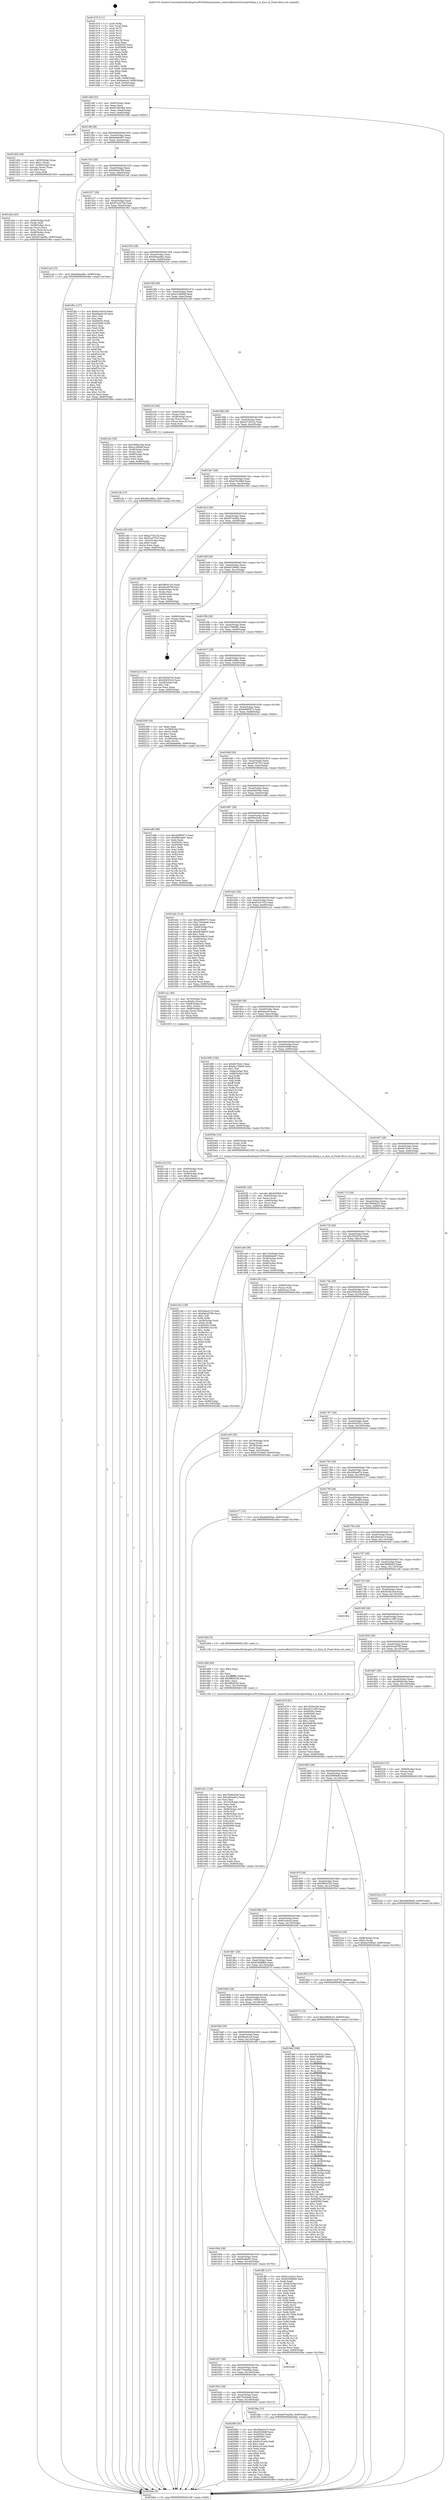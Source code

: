 digraph "0x401470" {
  label = "0x401470 (/mnt/c/Users/mathe/Desktop/tcc/POCII/binaries/extr_reactosdllwin32vbscriptvbdisp.c_is_func_id_Final-ollvm.out::main(0))"
  labelloc = "t"
  node[shape=record]

  Entry [label="",width=0.3,height=0.3,shape=circle,fillcolor=black,style=filled]
  "0x4014df" [label="{
     0x4014df [32]\l
     | [instrs]\l
     &nbsp;&nbsp;0x4014df \<+6\>: mov -0x90(%rbp),%eax\l
     &nbsp;&nbsp;0x4014e5 \<+2\>: mov %eax,%ecx\l
     &nbsp;&nbsp;0x4014e7 \<+6\>: sub $0x815d03b0,%ecx\l
     &nbsp;&nbsp;0x4014ed \<+6\>: mov %eax,-0xa4(%rbp)\l
     &nbsp;&nbsp;0x4014f3 \<+6\>: mov %ecx,-0xa8(%rbp)\l
     &nbsp;&nbsp;0x4014f9 \<+6\>: je 0000000000402396 \<main+0xf26\>\l
  }"]
  "0x402396" [label="{
     0x402396\l
  }", style=dashed]
  "0x4014ff" [label="{
     0x4014ff [28]\l
     | [instrs]\l
     &nbsp;&nbsp;0x4014ff \<+5\>: jmp 0000000000401504 \<main+0x94\>\l
     &nbsp;&nbsp;0x401504 \<+6\>: mov -0xa4(%rbp),%eax\l
     &nbsp;&nbsp;0x40150a \<+5\>: sub $0x8a0ebd67,%eax\l
     &nbsp;&nbsp;0x40150f \<+6\>: mov %eax,-0xac(%rbp)\l
     &nbsp;&nbsp;0x401515 \<+6\>: je 0000000000401d0d \<main+0x89d\>\l
  }"]
  Exit [label="",width=0.3,height=0.3,shape=circle,fillcolor=black,style=filled,peripheries=2]
  "0x401d0d" [label="{
     0x401d0d [29]\l
     | [instrs]\l
     &nbsp;&nbsp;0x401d0d \<+4\>: mov -0x50(%rbp),%rax\l
     &nbsp;&nbsp;0x401d11 \<+6\>: movl $0x1,(%rax)\l
     &nbsp;&nbsp;0x401d17 \<+4\>: mov -0x50(%rbp),%rax\l
     &nbsp;&nbsp;0x401d1b \<+3\>: movslq (%rax),%rax\l
     &nbsp;&nbsp;0x401d1e \<+4\>: shl $0x3,%rax\l
     &nbsp;&nbsp;0x401d22 \<+3\>: mov %rax,%rdi\l
     &nbsp;&nbsp;0x401d25 \<+5\>: call 0000000000401050 \<malloc@plt\>\l
     | [calls]\l
     &nbsp;&nbsp;0x401050 \{1\} (unknown)\l
  }"]
  "0x40151b" [label="{
     0x40151b [28]\l
     | [instrs]\l
     &nbsp;&nbsp;0x40151b \<+5\>: jmp 0000000000401520 \<main+0xb0\>\l
     &nbsp;&nbsp;0x401520 \<+6\>: mov -0xa4(%rbp),%eax\l
     &nbsp;&nbsp;0x401526 \<+5\>: sub $0x940ed789,%eax\l
     &nbsp;&nbsp;0x40152b \<+6\>: mov %eax,-0xb0(%rbp)\l
     &nbsp;&nbsp;0x401531 \<+6\>: je 00000000004021ad \<main+0xd3d\>\l
  }"]
  "0x40223a" [label="{
     0x40223a [15]\l
     | [instrs]\l
     &nbsp;&nbsp;0x40223a \<+10\>: movl $0x5d959e93,-0x90(%rbp)\l
     &nbsp;&nbsp;0x402244 \<+5\>: jmp 00000000004024be \<main+0x104e\>\l
  }"]
  "0x4021ad" [label="{
     0x4021ad [15]\l
     | [instrs]\l
     &nbsp;&nbsp;0x4021ad \<+10\>: movl $0x9d4ae66c,-0x90(%rbp)\l
     &nbsp;&nbsp;0x4021b7 \<+5\>: jmp 00000000004024be \<main+0x104e\>\l
  }"]
  "0x401537" [label="{
     0x401537 [28]\l
     | [instrs]\l
     &nbsp;&nbsp;0x401537 \<+5\>: jmp 000000000040153c \<main+0xcc\>\l
     &nbsp;&nbsp;0x40153c \<+6\>: mov -0xa4(%rbp),%eax\l
     &nbsp;&nbsp;0x401542 \<+5\>: sub $0x97a2d75d,%eax\l
     &nbsp;&nbsp;0x401547 \<+6\>: mov %eax,-0xb4(%rbp)\l
     &nbsp;&nbsp;0x40154d \<+6\>: je 0000000000401f6c \<main+0xafc\>\l
  }"]
  "0x4021fa" [label="{
     0x4021fa [15]\l
     | [instrs]\l
     &nbsp;&nbsp;0x4021fa \<+10\>: movl $0xd8cc68dc,-0x90(%rbp)\l
     &nbsp;&nbsp;0x402204 \<+5\>: jmp 00000000004024be \<main+0x104e\>\l
  }"]
  "0x401f6c" [label="{
     0x401f6c [137]\l
     | [instrs]\l
     &nbsp;&nbsp;0x401f6c \<+5\>: mov $0x61ecfccd,%eax\l
     &nbsp;&nbsp;0x401f71 \<+5\>: mov $0x6faa5c18,%ecx\l
     &nbsp;&nbsp;0x401f76 \<+2\>: mov $0x1,%dl\l
     &nbsp;&nbsp;0x401f78 \<+2\>: xor %esi,%esi\l
     &nbsp;&nbsp;0x401f7a \<+7\>: mov 0x40505c,%edi\l
     &nbsp;&nbsp;0x401f81 \<+8\>: mov 0x405060,%r8d\l
     &nbsp;&nbsp;0x401f89 \<+3\>: sub $0x1,%esi\l
     &nbsp;&nbsp;0x401f8c \<+3\>: mov %edi,%r9d\l
     &nbsp;&nbsp;0x401f8f \<+3\>: add %esi,%r9d\l
     &nbsp;&nbsp;0x401f92 \<+4\>: imul %r9d,%edi\l
     &nbsp;&nbsp;0x401f96 \<+3\>: and $0x1,%edi\l
     &nbsp;&nbsp;0x401f99 \<+3\>: cmp $0x0,%edi\l
     &nbsp;&nbsp;0x401f9c \<+4\>: sete %r10b\l
     &nbsp;&nbsp;0x401fa0 \<+4\>: cmp $0xa,%r8d\l
     &nbsp;&nbsp;0x401fa4 \<+4\>: setl %r11b\l
     &nbsp;&nbsp;0x401fa8 \<+3\>: mov %r10b,%bl\l
     &nbsp;&nbsp;0x401fab \<+3\>: xor $0xff,%bl\l
     &nbsp;&nbsp;0x401fae \<+3\>: mov %r11b,%r14b\l
     &nbsp;&nbsp;0x401fb1 \<+4\>: xor $0xff,%r14b\l
     &nbsp;&nbsp;0x401fb5 \<+3\>: xor $0x1,%dl\l
     &nbsp;&nbsp;0x401fb8 \<+3\>: mov %bl,%r15b\l
     &nbsp;&nbsp;0x401fbb \<+4\>: and $0xff,%r15b\l
     &nbsp;&nbsp;0x401fbf \<+3\>: and %dl,%r10b\l
     &nbsp;&nbsp;0x401fc2 \<+3\>: mov %r14b,%r12b\l
     &nbsp;&nbsp;0x401fc5 \<+4\>: and $0xff,%r12b\l
     &nbsp;&nbsp;0x401fc9 \<+3\>: and %dl,%r11b\l
     &nbsp;&nbsp;0x401fcc \<+3\>: or %r10b,%r15b\l
     &nbsp;&nbsp;0x401fcf \<+3\>: or %r11b,%r12b\l
     &nbsp;&nbsp;0x401fd2 \<+3\>: xor %r12b,%r15b\l
     &nbsp;&nbsp;0x401fd5 \<+3\>: or %r14b,%bl\l
     &nbsp;&nbsp;0x401fd8 \<+3\>: xor $0xff,%bl\l
     &nbsp;&nbsp;0x401fdb \<+3\>: or $0x1,%dl\l
     &nbsp;&nbsp;0x401fde \<+2\>: and %dl,%bl\l
     &nbsp;&nbsp;0x401fe0 \<+3\>: or %bl,%r15b\l
     &nbsp;&nbsp;0x401fe3 \<+4\>: test $0x1,%r15b\l
     &nbsp;&nbsp;0x401fe7 \<+3\>: cmovne %ecx,%eax\l
     &nbsp;&nbsp;0x401fea \<+6\>: mov %eax,-0x90(%rbp)\l
     &nbsp;&nbsp;0x401ff0 \<+5\>: jmp 00000000004024be \<main+0x104e\>\l
  }"]
  "0x401553" [label="{
     0x401553 [28]\l
     | [instrs]\l
     &nbsp;&nbsp;0x401553 \<+5\>: jmp 0000000000401558 \<main+0xe8\>\l
     &nbsp;&nbsp;0x401558 \<+6\>: mov -0xa4(%rbp),%eax\l
     &nbsp;&nbsp;0x40155e \<+5\>: sub $0x9d4ae66c,%eax\l
     &nbsp;&nbsp;0x401563 \<+6\>: mov %eax,-0xb8(%rbp)\l
     &nbsp;&nbsp;0x401569 \<+6\>: je 00000000004021bc \<main+0xd4c\>\l
  }"]
  "0x40210e" [label="{
     0x40210e [159]\l
     | [instrs]\l
     &nbsp;&nbsp;0x40210e \<+5\>: mov $0x36ee2a70,%esi\l
     &nbsp;&nbsp;0x402113 \<+5\>: mov $0x940ed789,%ecx\l
     &nbsp;&nbsp;0x402118 \<+2\>: mov $0x1,%dl\l
     &nbsp;&nbsp;0x40211a \<+3\>: xor %r8d,%r8d\l
     &nbsp;&nbsp;0x40211d \<+4\>: mov -0x38(%rbp),%rdi\l
     &nbsp;&nbsp;0x402121 \<+6\>: movl $0x0,(%rdi)\l
     &nbsp;&nbsp;0x402127 \<+8\>: mov 0x40505c,%r9d\l
     &nbsp;&nbsp;0x40212f \<+8\>: mov 0x405060,%r10d\l
     &nbsp;&nbsp;0x402137 \<+4\>: sub $0x1,%r8d\l
     &nbsp;&nbsp;0x40213b \<+3\>: mov %r9d,%r11d\l
     &nbsp;&nbsp;0x40213e \<+3\>: add %r8d,%r11d\l
     &nbsp;&nbsp;0x402141 \<+4\>: imul %r11d,%r9d\l
     &nbsp;&nbsp;0x402145 \<+4\>: and $0x1,%r9d\l
     &nbsp;&nbsp;0x402149 \<+4\>: cmp $0x0,%r9d\l
     &nbsp;&nbsp;0x40214d \<+3\>: sete %bl\l
     &nbsp;&nbsp;0x402150 \<+4\>: cmp $0xa,%r10d\l
     &nbsp;&nbsp;0x402154 \<+4\>: setl %r14b\l
     &nbsp;&nbsp;0x402158 \<+3\>: mov %bl,%r15b\l
     &nbsp;&nbsp;0x40215b \<+4\>: xor $0xff,%r15b\l
     &nbsp;&nbsp;0x40215f \<+3\>: mov %r14b,%r12b\l
     &nbsp;&nbsp;0x402162 \<+4\>: xor $0xff,%r12b\l
     &nbsp;&nbsp;0x402166 \<+3\>: xor $0x1,%dl\l
     &nbsp;&nbsp;0x402169 \<+3\>: mov %r15b,%r13b\l
     &nbsp;&nbsp;0x40216c \<+4\>: and $0xff,%r13b\l
     &nbsp;&nbsp;0x402170 \<+2\>: and %dl,%bl\l
     &nbsp;&nbsp;0x402172 \<+3\>: mov %r12b,%dil\l
     &nbsp;&nbsp;0x402175 \<+4\>: and $0xff,%dil\l
     &nbsp;&nbsp;0x402179 \<+3\>: and %dl,%r14b\l
     &nbsp;&nbsp;0x40217c \<+3\>: or %bl,%r13b\l
     &nbsp;&nbsp;0x40217f \<+3\>: or %r14b,%dil\l
     &nbsp;&nbsp;0x402182 \<+3\>: xor %dil,%r13b\l
     &nbsp;&nbsp;0x402185 \<+3\>: or %r12b,%r15b\l
     &nbsp;&nbsp;0x402188 \<+4\>: xor $0xff,%r15b\l
     &nbsp;&nbsp;0x40218c \<+3\>: or $0x1,%dl\l
     &nbsp;&nbsp;0x40218f \<+3\>: and %dl,%r15b\l
     &nbsp;&nbsp;0x402192 \<+3\>: or %r15b,%r13b\l
     &nbsp;&nbsp;0x402195 \<+4\>: test $0x1,%r13b\l
     &nbsp;&nbsp;0x402199 \<+3\>: cmovne %ecx,%esi\l
     &nbsp;&nbsp;0x40219c \<+6\>: mov %esi,-0x90(%rbp)\l
     &nbsp;&nbsp;0x4021a2 \<+6\>: mov %eax,-0x154(%rbp)\l
     &nbsp;&nbsp;0x4021a8 \<+5\>: jmp 00000000004024be \<main+0x104e\>\l
  }"]
  "0x4021bc" [label="{
     0x4021bc [36]\l
     | [instrs]\l
     &nbsp;&nbsp;0x4021bc \<+5\>: mov $0x560b018a,%eax\l
     &nbsp;&nbsp;0x4021c1 \<+5\>: mov $0xa1c660df,%ecx\l
     &nbsp;&nbsp;0x4021c6 \<+4\>: mov -0x38(%rbp),%rdx\l
     &nbsp;&nbsp;0x4021ca \<+2\>: mov (%rdx),%esi\l
     &nbsp;&nbsp;0x4021cc \<+4\>: mov -0x68(%rbp),%rdx\l
     &nbsp;&nbsp;0x4021d0 \<+2\>: cmp (%rdx),%esi\l
     &nbsp;&nbsp;0x4021d2 \<+3\>: cmovl %ecx,%eax\l
     &nbsp;&nbsp;0x4021d5 \<+6\>: mov %eax,-0x90(%rbp)\l
     &nbsp;&nbsp;0x4021db \<+5\>: jmp 00000000004024be \<main+0x104e\>\l
  }"]
  "0x40156f" [label="{
     0x40156f [28]\l
     | [instrs]\l
     &nbsp;&nbsp;0x40156f \<+5\>: jmp 0000000000401574 \<main+0x104\>\l
     &nbsp;&nbsp;0x401574 \<+6\>: mov -0xa4(%rbp),%eax\l
     &nbsp;&nbsp;0x40157a \<+5\>: sub $0xa1c660df,%eax\l
     &nbsp;&nbsp;0x40157f \<+6\>: mov %eax,-0xbc(%rbp)\l
     &nbsp;&nbsp;0x401585 \<+6\>: je 00000000004021e0 \<main+0xd70\>\l
  }"]
  "0x4020f1" [label="{
     0x4020f1 [29]\l
     | [instrs]\l
     &nbsp;&nbsp;0x4020f1 \<+10\>: movabs $0x4030b6,%rdi\l
     &nbsp;&nbsp;0x4020fb \<+4\>: mov -0x40(%rbp),%rsi\l
     &nbsp;&nbsp;0x4020ff \<+2\>: mov %eax,(%rsi)\l
     &nbsp;&nbsp;0x402101 \<+4\>: mov -0x40(%rbp),%rsi\l
     &nbsp;&nbsp;0x402105 \<+2\>: mov (%rsi),%esi\l
     &nbsp;&nbsp;0x402107 \<+2\>: mov $0x0,%al\l
     &nbsp;&nbsp;0x402109 \<+5\>: call 0000000000401040 \<printf@plt\>\l
     | [calls]\l
     &nbsp;&nbsp;0x401040 \{1\} (unknown)\l
  }"]
  "0x4021e0" [label="{
     0x4021e0 [26]\l
     | [instrs]\l
     &nbsp;&nbsp;0x4021e0 \<+4\>: mov -0x60(%rbp),%rax\l
     &nbsp;&nbsp;0x4021e4 \<+3\>: mov (%rax),%rax\l
     &nbsp;&nbsp;0x4021e7 \<+4\>: mov -0x38(%rbp),%rcx\l
     &nbsp;&nbsp;0x4021eb \<+3\>: movslq (%rcx),%rcx\l
     &nbsp;&nbsp;0x4021ee \<+4\>: mov (%rax,%rcx,8),%rax\l
     &nbsp;&nbsp;0x4021f2 \<+3\>: mov %rax,%rdi\l
     &nbsp;&nbsp;0x4021f5 \<+5\>: call 0000000000401030 \<free@plt\>\l
     | [calls]\l
     &nbsp;&nbsp;0x401030 \{1\} (unknown)\l
  }"]
  "0x40158b" [label="{
     0x40158b [28]\l
     | [instrs]\l
     &nbsp;&nbsp;0x40158b \<+5\>: jmp 0000000000401590 \<main+0x120\>\l
     &nbsp;&nbsp;0x401590 \<+6\>: mov -0xa4(%rbp),%eax\l
     &nbsp;&nbsp;0x401596 \<+5\>: sub $0xa273b152,%eax\l
     &nbsp;&nbsp;0x40159b \<+6\>: mov %eax,-0xc0(%rbp)\l
     &nbsp;&nbsp;0x4015a1 \<+6\>: je 0000000000402249 \<main+0xdd9\>\l
  }"]
  "0x40195f" [label="{
     0x40195f\l
  }", style=dashed]
  "0x402249" [label="{
     0x402249\l
  }", style=dashed]
  "0x4015a7" [label="{
     0x4015a7 [28]\l
     | [instrs]\l
     &nbsp;&nbsp;0x4015a7 \<+5\>: jmp 00000000004015ac \<main+0x13c\>\l
     &nbsp;&nbsp;0x4015ac \<+6\>: mov -0xa4(%rbp),%eax\l
     &nbsp;&nbsp;0x4015b2 \<+5\>: sub $0xb7910fe9,%eax\l
     &nbsp;&nbsp;0x4015b7 \<+6\>: mov %eax,-0xc4(%rbp)\l
     &nbsp;&nbsp;0x4015bd \<+6\>: je 0000000000401c83 \<main+0x813\>\l
  }"]
  "0x402083" [label="{
     0x402083 [91]\l
     | [instrs]\l
     &nbsp;&nbsp;0x402083 \<+5\>: mov $0x36ee2a70,%eax\l
     &nbsp;&nbsp;0x402088 \<+5\>: mov $0x6025b8f,%ecx\l
     &nbsp;&nbsp;0x40208d \<+7\>: mov 0x40505c,%edx\l
     &nbsp;&nbsp;0x402094 \<+7\>: mov 0x405060,%esi\l
     &nbsp;&nbsp;0x40209b \<+2\>: mov %edx,%edi\l
     &nbsp;&nbsp;0x40209d \<+6\>: add $0x91c01e5e,%edi\l
     &nbsp;&nbsp;0x4020a3 \<+3\>: sub $0x1,%edi\l
     &nbsp;&nbsp;0x4020a6 \<+6\>: sub $0x91c01e5e,%edi\l
     &nbsp;&nbsp;0x4020ac \<+3\>: imul %edi,%edx\l
     &nbsp;&nbsp;0x4020af \<+3\>: and $0x1,%edx\l
     &nbsp;&nbsp;0x4020b2 \<+3\>: cmp $0x0,%edx\l
     &nbsp;&nbsp;0x4020b5 \<+4\>: sete %r8b\l
     &nbsp;&nbsp;0x4020b9 \<+3\>: cmp $0xa,%esi\l
     &nbsp;&nbsp;0x4020bc \<+4\>: setl %r9b\l
     &nbsp;&nbsp;0x4020c0 \<+3\>: mov %r8b,%r10b\l
     &nbsp;&nbsp;0x4020c3 \<+3\>: and %r9b,%r10b\l
     &nbsp;&nbsp;0x4020c6 \<+3\>: xor %r9b,%r8b\l
     &nbsp;&nbsp;0x4020c9 \<+3\>: or %r8b,%r10b\l
     &nbsp;&nbsp;0x4020cc \<+4\>: test $0x1,%r10b\l
     &nbsp;&nbsp;0x4020d0 \<+3\>: cmovne %ecx,%eax\l
     &nbsp;&nbsp;0x4020d3 \<+6\>: mov %eax,-0x90(%rbp)\l
     &nbsp;&nbsp;0x4020d9 \<+5\>: jmp 00000000004024be \<main+0x104e\>\l
  }"]
  "0x401c83" [label="{
     0x401c83 [30]\l
     | [instrs]\l
     &nbsp;&nbsp;0x401c83 \<+5\>: mov $0xa273b152,%eax\l
     &nbsp;&nbsp;0x401c88 \<+5\>: mov $0xf1e47553,%ecx\l
     &nbsp;&nbsp;0x401c8d \<+3\>: mov -0x2c(%rbp),%edx\l
     &nbsp;&nbsp;0x401c90 \<+3\>: cmp $0x0,%edx\l
     &nbsp;&nbsp;0x401c93 \<+3\>: cmove %ecx,%eax\l
     &nbsp;&nbsp;0x401c96 \<+6\>: mov %eax,-0x90(%rbp)\l
     &nbsp;&nbsp;0x401c9c \<+5\>: jmp 00000000004024be \<main+0x104e\>\l
  }"]
  "0x4015c3" [label="{
     0x4015c3 [28]\l
     | [instrs]\l
     &nbsp;&nbsp;0x4015c3 \<+5\>: jmp 00000000004015c8 \<main+0x158\>\l
     &nbsp;&nbsp;0x4015c8 \<+6\>: mov -0xa4(%rbp),%eax\l
     &nbsp;&nbsp;0x4015ce \<+5\>: sub $0xb974ad5e,%eax\l
     &nbsp;&nbsp;0x4015d3 \<+6\>: mov %eax,-0xc8(%rbp)\l
     &nbsp;&nbsp;0x4015d9 \<+6\>: je 0000000000401d55 \<main+0x8e5\>\l
  }"]
  "0x401943" [label="{
     0x401943 [28]\l
     | [instrs]\l
     &nbsp;&nbsp;0x401943 \<+5\>: jmp 0000000000401948 \<main+0x4d8\>\l
     &nbsp;&nbsp;0x401948 \<+6\>: mov -0xa4(%rbp),%eax\l
     &nbsp;&nbsp;0x40194e \<+5\>: sub $0x743c0ea6,%eax\l
     &nbsp;&nbsp;0x401953 \<+6\>: mov %eax,-0x148(%rbp)\l
     &nbsp;&nbsp;0x401959 \<+6\>: je 0000000000402083 \<main+0xc13\>\l
  }"]
  "0x401d55" [label="{
     0x401d55 [36]\l
     | [instrs]\l
     &nbsp;&nbsp;0x401d55 \<+5\>: mov $0x5f93e7d3,%eax\l
     &nbsp;&nbsp;0x401d5a \<+5\>: mov $0x45ca879f,%ecx\l
     &nbsp;&nbsp;0x401d5f \<+4\>: mov -0x48(%rbp),%rdx\l
     &nbsp;&nbsp;0x401d63 \<+2\>: mov (%rdx),%esi\l
     &nbsp;&nbsp;0x401d65 \<+4\>: mov -0x50(%rbp),%rdx\l
     &nbsp;&nbsp;0x401d69 \<+2\>: cmp (%rdx),%esi\l
     &nbsp;&nbsp;0x401d6b \<+3\>: cmovl %ecx,%eax\l
     &nbsp;&nbsp;0x401d6e \<+6\>: mov %eax,-0x90(%rbp)\l
     &nbsp;&nbsp;0x401d74 \<+5\>: jmp 00000000004024be \<main+0x104e\>\l
  }"]
  "0x4015df" [label="{
     0x4015df [28]\l
     | [instrs]\l
     &nbsp;&nbsp;0x4015df \<+5\>: jmp 00000000004015e4 \<main+0x174\>\l
     &nbsp;&nbsp;0x4015e4 \<+6\>: mov -0xa4(%rbp),%eax\l
     &nbsp;&nbsp;0x4015ea \<+5\>: sub $0xbe3396a5,%eax\l
     &nbsp;&nbsp;0x4015ef \<+6\>: mov %eax,-0xcc(%rbp)\l
     &nbsp;&nbsp;0x4015f5 \<+6\>: je 0000000000402339 \<main+0xec9\>\l
  }"]
  "0x401f4e" [label="{
     0x401f4e [15]\l
     | [instrs]\l
     &nbsp;&nbsp;0x401f4e \<+10\>: movl $0xb974ad5e,-0x90(%rbp)\l
     &nbsp;&nbsp;0x401f58 \<+5\>: jmp 00000000004024be \<main+0x104e\>\l
  }"]
  "0x402339" [label="{
     0x402339 [24]\l
     | [instrs]\l
     &nbsp;&nbsp;0x402339 \<+7\>: mov -0x88(%rbp),%rax\l
     &nbsp;&nbsp;0x402340 \<+2\>: mov (%rax),%eax\l
     &nbsp;&nbsp;0x402342 \<+4\>: lea -0x28(%rbp),%rsp\l
     &nbsp;&nbsp;0x402346 \<+1\>: pop %rbx\l
     &nbsp;&nbsp;0x402347 \<+2\>: pop %r12\l
     &nbsp;&nbsp;0x402349 \<+2\>: pop %r13\l
     &nbsp;&nbsp;0x40234b \<+2\>: pop %r14\l
     &nbsp;&nbsp;0x40234d \<+2\>: pop %r15\l
     &nbsp;&nbsp;0x40234f \<+1\>: pop %rbp\l
     &nbsp;&nbsp;0x402350 \<+1\>: ret\l
  }"]
  "0x4015fb" [label="{
     0x4015fb [28]\l
     | [instrs]\l
     &nbsp;&nbsp;0x4015fb \<+5\>: jmp 0000000000401600 \<main+0x190\>\l
     &nbsp;&nbsp;0x401600 \<+6\>: mov -0xa4(%rbp),%eax\l
     &nbsp;&nbsp;0x401606 \<+5\>: sub $0xc7d0b8f1,%eax\l
     &nbsp;&nbsp;0x40160b \<+6\>: mov %eax,-0xd0(%rbp)\l
     &nbsp;&nbsp;0x401611 \<+6\>: je 0000000000401b23 \<main+0x6b3\>\l
  }"]
  "0x401927" [label="{
     0x401927 [28]\l
     | [instrs]\l
     &nbsp;&nbsp;0x401927 \<+5\>: jmp 000000000040192c \<main+0x4bc\>\l
     &nbsp;&nbsp;0x40192c \<+6\>: mov -0xa4(%rbp),%eax\l
     &nbsp;&nbsp;0x401932 \<+5\>: sub $0x733ee6ab,%eax\l
     &nbsp;&nbsp;0x401937 \<+6\>: mov %eax,-0x144(%rbp)\l
     &nbsp;&nbsp;0x40193d \<+6\>: je 0000000000401f4e \<main+0xade\>\l
  }"]
  "0x401b23" [label="{
     0x401b23 [30]\l
     | [instrs]\l
     &nbsp;&nbsp;0x401b23 \<+5\>: mov $0x2593d7a3,%eax\l
     &nbsp;&nbsp;0x401b28 \<+5\>: mov $0x264555c2,%ecx\l
     &nbsp;&nbsp;0x401b2d \<+3\>: mov -0x2d(%rbp),%dl\l
     &nbsp;&nbsp;0x401b30 \<+3\>: test $0x1,%dl\l
     &nbsp;&nbsp;0x401b33 \<+3\>: cmovne %ecx,%eax\l
     &nbsp;&nbsp;0x401b36 \<+6\>: mov %eax,-0x90(%rbp)\l
     &nbsp;&nbsp;0x401b3c \<+5\>: jmp 00000000004024be \<main+0x104e\>\l
  }"]
  "0x401617" [label="{
     0x401617 [28]\l
     | [instrs]\l
     &nbsp;&nbsp;0x401617 \<+5\>: jmp 000000000040161c \<main+0x1ac\>\l
     &nbsp;&nbsp;0x40161c \<+6\>: mov -0xa4(%rbp),%eax\l
     &nbsp;&nbsp;0x401622 \<+5\>: sub $0xd8cc68dc,%eax\l
     &nbsp;&nbsp;0x401627 \<+6\>: mov %eax,-0xd4(%rbp)\l
     &nbsp;&nbsp;0x40162d \<+6\>: je 0000000000402209 \<main+0xd99\>\l
  }"]
  "0x401bd4" [label="{
     0x401bd4\l
  }", style=dashed]
  "0x402209" [label="{
     0x402209 [34]\l
     | [instrs]\l
     &nbsp;&nbsp;0x402209 \<+2\>: xor %eax,%eax\l
     &nbsp;&nbsp;0x40220b \<+4\>: mov -0x38(%rbp),%rcx\l
     &nbsp;&nbsp;0x40220f \<+2\>: mov (%rcx),%edx\l
     &nbsp;&nbsp;0x402211 \<+3\>: sub $0x1,%eax\l
     &nbsp;&nbsp;0x402214 \<+2\>: sub %eax,%edx\l
     &nbsp;&nbsp;0x402216 \<+4\>: mov -0x38(%rbp),%rcx\l
     &nbsp;&nbsp;0x40221a \<+2\>: mov %edx,(%rcx)\l
     &nbsp;&nbsp;0x40221c \<+10\>: movl $0x9d4ae66c,-0x90(%rbp)\l
     &nbsp;&nbsp;0x402226 \<+5\>: jmp 00000000004024be \<main+0x104e\>\l
  }"]
  "0x401633" [label="{
     0x401633 [28]\l
     | [instrs]\l
     &nbsp;&nbsp;0x401633 \<+5\>: jmp 0000000000401638 \<main+0x1c8\>\l
     &nbsp;&nbsp;0x401638 \<+6\>: mov -0xa4(%rbp),%eax\l
     &nbsp;&nbsp;0x40163e \<+5\>: sub $0xdc890972,%eax\l
     &nbsp;&nbsp;0x401643 \<+6\>: mov %eax,-0xd8(%rbp)\l
     &nbsp;&nbsp;0x401649 \<+6\>: je 0000000000402414 \<main+0xfa4\>\l
  }"]
  "0x40190b" [label="{
     0x40190b [28]\l
     | [instrs]\l
     &nbsp;&nbsp;0x40190b \<+5\>: jmp 0000000000401910 \<main+0x4a0\>\l
     &nbsp;&nbsp;0x401910 \<+6\>: mov -0xa4(%rbp),%eax\l
     &nbsp;&nbsp;0x401916 \<+5\>: sub $0x6fcb6e93,%eax\l
     &nbsp;&nbsp;0x40191b \<+6\>: mov %eax,-0x140(%rbp)\l
     &nbsp;&nbsp;0x401921 \<+6\>: je 0000000000401bd4 \<main+0x764\>\l
  }"]
  "0x402414" [label="{
     0x402414\l
  }", style=dashed]
  "0x40164f" [label="{
     0x40164f [28]\l
     | [instrs]\l
     &nbsp;&nbsp;0x40164f \<+5\>: jmp 0000000000401654 \<main+0x1e4\>\l
     &nbsp;&nbsp;0x401654 \<+6\>: mov -0xa4(%rbp),%eax\l
     &nbsp;&nbsp;0x40165a \<+5\>: sub $0xe07d73c3,%eax\l
     &nbsp;&nbsp;0x40165f \<+6\>: mov %eax,-0xdc(%rbp)\l
     &nbsp;&nbsp;0x401665 \<+6\>: je 00000000004022ae \<main+0xe3e\>\l
  }"]
  "0x401ff5" [label="{
     0x401ff5 [127]\l
     | [instrs]\l
     &nbsp;&nbsp;0x401ff5 \<+5\>: mov $0x61ecfccd,%eax\l
     &nbsp;&nbsp;0x401ffa \<+5\>: mov $0x624088b6,%ecx\l
     &nbsp;&nbsp;0x401fff \<+2\>: xor %edx,%edx\l
     &nbsp;&nbsp;0x402001 \<+4\>: mov -0x58(%rbp),%rsi\l
     &nbsp;&nbsp;0x402005 \<+2\>: mov (%rsi),%edi\l
     &nbsp;&nbsp;0x402007 \<+3\>: mov %edx,%r8d\l
     &nbsp;&nbsp;0x40200a \<+3\>: sub %edi,%r8d\l
     &nbsp;&nbsp;0x40200d \<+2\>: mov %edx,%edi\l
     &nbsp;&nbsp;0x40200f \<+3\>: sub $0x1,%edi\l
     &nbsp;&nbsp;0x402012 \<+3\>: add %edi,%r8d\l
     &nbsp;&nbsp;0x402015 \<+3\>: sub %r8d,%edx\l
     &nbsp;&nbsp;0x402018 \<+4\>: mov -0x58(%rbp),%rsi\l
     &nbsp;&nbsp;0x40201c \<+2\>: mov %edx,(%rsi)\l
     &nbsp;&nbsp;0x40201e \<+7\>: mov 0x40505c,%edx\l
     &nbsp;&nbsp;0x402025 \<+7\>: mov 0x405060,%edi\l
     &nbsp;&nbsp;0x40202c \<+3\>: mov %edx,%r8d\l
     &nbsp;&nbsp;0x40202f \<+7\>: sub $0x1917f20e,%r8d\l
     &nbsp;&nbsp;0x402036 \<+4\>: sub $0x1,%r8d\l
     &nbsp;&nbsp;0x40203a \<+7\>: add $0x1917f20e,%r8d\l
     &nbsp;&nbsp;0x402041 \<+4\>: imul %r8d,%edx\l
     &nbsp;&nbsp;0x402045 \<+3\>: and $0x1,%edx\l
     &nbsp;&nbsp;0x402048 \<+3\>: cmp $0x0,%edx\l
     &nbsp;&nbsp;0x40204b \<+4\>: sete %r9b\l
     &nbsp;&nbsp;0x40204f \<+3\>: cmp $0xa,%edi\l
     &nbsp;&nbsp;0x402052 \<+4\>: setl %r10b\l
     &nbsp;&nbsp;0x402056 \<+3\>: mov %r9b,%r11b\l
     &nbsp;&nbsp;0x402059 \<+3\>: and %r10b,%r11b\l
     &nbsp;&nbsp;0x40205c \<+3\>: xor %r10b,%r9b\l
     &nbsp;&nbsp;0x40205f \<+3\>: or %r9b,%r11b\l
     &nbsp;&nbsp;0x402062 \<+4\>: test $0x1,%r11b\l
     &nbsp;&nbsp;0x402066 \<+3\>: cmovne %ecx,%eax\l
     &nbsp;&nbsp;0x402069 \<+6\>: mov %eax,-0x90(%rbp)\l
     &nbsp;&nbsp;0x40206f \<+5\>: jmp 00000000004024be \<main+0x104e\>\l
  }"]
  "0x4022ae" [label="{
     0x4022ae\l
  }", style=dashed]
  "0x40166b" [label="{
     0x40166b [28]\l
     | [instrs]\l
     &nbsp;&nbsp;0x40166b \<+5\>: jmp 0000000000401670 \<main+0x200\>\l
     &nbsp;&nbsp;0x401670 \<+6\>: mov -0xa4(%rbp),%eax\l
     &nbsp;&nbsp;0x401676 \<+5\>: sub $0xe9dc05ac,%eax\l
     &nbsp;&nbsp;0x40167b \<+6\>: mov %eax,-0xe0(%rbp)\l
     &nbsp;&nbsp;0x401681 \<+6\>: je 0000000000401e86 \<main+0xa16\>\l
  }"]
  "0x401e01" [label="{
     0x401e01 [118]\l
     | [instrs]\l
     &nbsp;&nbsp;0x401e01 \<+5\>: mov $0x7b56e259,%ecx\l
     &nbsp;&nbsp;0x401e06 \<+5\>: mov $0x2d5aa97a,%edx\l
     &nbsp;&nbsp;0x401e0b \<+2\>: xor %esi,%esi\l
     &nbsp;&nbsp;0x401e0d \<+6\>: mov -0x150(%rbp),%edi\l
     &nbsp;&nbsp;0x401e13 \<+3\>: imul %eax,%edi\l
     &nbsp;&nbsp;0x401e16 \<+3\>: movslq %edi,%r8\l
     &nbsp;&nbsp;0x401e19 \<+4\>: mov -0x60(%rbp),%r9\l
     &nbsp;&nbsp;0x401e1d \<+3\>: mov (%r9),%r9\l
     &nbsp;&nbsp;0x401e20 \<+4\>: mov -0x58(%rbp),%r10\l
     &nbsp;&nbsp;0x401e24 \<+3\>: movslq (%r10),%r10\l
     &nbsp;&nbsp;0x401e27 \<+4\>: mov (%r9,%r10,8),%r9\l
     &nbsp;&nbsp;0x401e2b \<+3\>: mov %r8,(%r9)\l
     &nbsp;&nbsp;0x401e2e \<+7\>: mov 0x40505c,%eax\l
     &nbsp;&nbsp;0x401e35 \<+7\>: mov 0x405060,%edi\l
     &nbsp;&nbsp;0x401e3c \<+3\>: sub $0x1,%esi\l
     &nbsp;&nbsp;0x401e3f \<+3\>: mov %eax,%r11d\l
     &nbsp;&nbsp;0x401e42 \<+3\>: add %esi,%r11d\l
     &nbsp;&nbsp;0x401e45 \<+4\>: imul %r11d,%eax\l
     &nbsp;&nbsp;0x401e49 \<+3\>: and $0x1,%eax\l
     &nbsp;&nbsp;0x401e4c \<+3\>: cmp $0x0,%eax\l
     &nbsp;&nbsp;0x401e4f \<+3\>: sete %bl\l
     &nbsp;&nbsp;0x401e52 \<+3\>: cmp $0xa,%edi\l
     &nbsp;&nbsp;0x401e55 \<+4\>: setl %r14b\l
     &nbsp;&nbsp;0x401e59 \<+3\>: mov %bl,%r15b\l
     &nbsp;&nbsp;0x401e5c \<+3\>: and %r14b,%r15b\l
     &nbsp;&nbsp;0x401e5f \<+3\>: xor %r14b,%bl\l
     &nbsp;&nbsp;0x401e62 \<+3\>: or %bl,%r15b\l
     &nbsp;&nbsp;0x401e65 \<+4\>: test $0x1,%r15b\l
     &nbsp;&nbsp;0x401e69 \<+3\>: cmovne %edx,%ecx\l
     &nbsp;&nbsp;0x401e6c \<+6\>: mov %ecx,-0x90(%rbp)\l
     &nbsp;&nbsp;0x401e72 \<+5\>: jmp 00000000004024be \<main+0x104e\>\l
  }"]
  "0x401e86" [label="{
     0x401e86 [86]\l
     | [instrs]\l
     &nbsp;&nbsp;0x401e86 \<+5\>: mov $0xdc890972,%eax\l
     &nbsp;&nbsp;0x401e8b \<+5\>: mov $0xf09c5a91,%ecx\l
     &nbsp;&nbsp;0x401e90 \<+2\>: xor %edx,%edx\l
     &nbsp;&nbsp;0x401e92 \<+7\>: mov 0x40505c,%esi\l
     &nbsp;&nbsp;0x401e99 \<+7\>: mov 0x405060,%edi\l
     &nbsp;&nbsp;0x401ea0 \<+3\>: sub $0x1,%edx\l
     &nbsp;&nbsp;0x401ea3 \<+3\>: mov %esi,%r8d\l
     &nbsp;&nbsp;0x401ea6 \<+3\>: add %edx,%r8d\l
     &nbsp;&nbsp;0x401ea9 \<+4\>: imul %r8d,%esi\l
     &nbsp;&nbsp;0x401ead \<+3\>: and $0x1,%esi\l
     &nbsp;&nbsp;0x401eb0 \<+3\>: cmp $0x0,%esi\l
     &nbsp;&nbsp;0x401eb3 \<+4\>: sete %r9b\l
     &nbsp;&nbsp;0x401eb7 \<+3\>: cmp $0xa,%edi\l
     &nbsp;&nbsp;0x401eba \<+4\>: setl %r10b\l
     &nbsp;&nbsp;0x401ebe \<+3\>: mov %r9b,%r11b\l
     &nbsp;&nbsp;0x401ec1 \<+3\>: and %r10b,%r11b\l
     &nbsp;&nbsp;0x401ec4 \<+3\>: xor %r10b,%r9b\l
     &nbsp;&nbsp;0x401ec7 \<+3\>: or %r9b,%r11b\l
     &nbsp;&nbsp;0x401eca \<+4\>: test $0x1,%r11b\l
     &nbsp;&nbsp;0x401ece \<+3\>: cmovne %ecx,%eax\l
     &nbsp;&nbsp;0x401ed1 \<+6\>: mov %eax,-0x90(%rbp)\l
     &nbsp;&nbsp;0x401ed7 \<+5\>: jmp 00000000004024be \<main+0x104e\>\l
  }"]
  "0x401687" [label="{
     0x401687 [28]\l
     | [instrs]\l
     &nbsp;&nbsp;0x401687 \<+5\>: jmp 000000000040168c \<main+0x21c\>\l
     &nbsp;&nbsp;0x40168c \<+6\>: mov -0xa4(%rbp),%eax\l
     &nbsp;&nbsp;0x401692 \<+5\>: sub $0xf09c5a91,%eax\l
     &nbsp;&nbsp;0x401697 \<+6\>: mov %eax,-0xe4(%rbp)\l
     &nbsp;&nbsp;0x40169d \<+6\>: je 0000000000401edc \<main+0xa6c\>\l
  }"]
  "0x401dd9" [label="{
     0x401dd9 [40]\l
     | [instrs]\l
     &nbsp;&nbsp;0x401dd9 \<+5\>: mov $0x2,%ecx\l
     &nbsp;&nbsp;0x401dde \<+1\>: cltd\l
     &nbsp;&nbsp;0x401ddf \<+2\>: idiv %ecx\l
     &nbsp;&nbsp;0x401de1 \<+6\>: imul $0xfffffffe,%edx,%ecx\l
     &nbsp;&nbsp;0x401de7 \<+6\>: add $0x5ff28240,%ecx\l
     &nbsp;&nbsp;0x401ded \<+3\>: add $0x1,%ecx\l
     &nbsp;&nbsp;0x401df0 \<+6\>: sub $0x5ff28240,%ecx\l
     &nbsp;&nbsp;0x401df6 \<+6\>: mov %ecx,-0x150(%rbp)\l
     &nbsp;&nbsp;0x401dfc \<+5\>: call 0000000000401160 \<next_i\>\l
     | [calls]\l
     &nbsp;&nbsp;0x401160 \{1\} (/mnt/c/Users/mathe/Desktop/tcc/POCII/binaries/extr_reactosdllwin32vbscriptvbdisp.c_is_func_id_Final-ollvm.out::next_i)\l
  }"]
  "0x401edc" [label="{
     0x401edc [114]\l
     | [instrs]\l
     &nbsp;&nbsp;0x401edc \<+5\>: mov $0xdc890972,%eax\l
     &nbsp;&nbsp;0x401ee1 \<+5\>: mov $0x733ee6ab,%ecx\l
     &nbsp;&nbsp;0x401ee6 \<+2\>: xor %edx,%edx\l
     &nbsp;&nbsp;0x401ee8 \<+4\>: mov -0x48(%rbp),%rsi\l
     &nbsp;&nbsp;0x401eec \<+2\>: mov (%rsi),%edi\l
     &nbsp;&nbsp;0x401eee \<+6\>: add $0xb8c56b35,%edi\l
     &nbsp;&nbsp;0x401ef4 \<+3\>: add $0x1,%edi\l
     &nbsp;&nbsp;0x401ef7 \<+6\>: sub $0xb8c56b35,%edi\l
     &nbsp;&nbsp;0x401efd \<+4\>: mov -0x48(%rbp),%rsi\l
     &nbsp;&nbsp;0x401f01 \<+2\>: mov %edi,(%rsi)\l
     &nbsp;&nbsp;0x401f03 \<+7\>: mov 0x40505c,%edi\l
     &nbsp;&nbsp;0x401f0a \<+8\>: mov 0x405060,%r8d\l
     &nbsp;&nbsp;0x401f12 \<+3\>: sub $0x1,%edx\l
     &nbsp;&nbsp;0x401f15 \<+3\>: mov %edi,%r9d\l
     &nbsp;&nbsp;0x401f18 \<+3\>: add %edx,%r9d\l
     &nbsp;&nbsp;0x401f1b \<+4\>: imul %r9d,%edi\l
     &nbsp;&nbsp;0x401f1f \<+3\>: and $0x1,%edi\l
     &nbsp;&nbsp;0x401f22 \<+3\>: cmp $0x0,%edi\l
     &nbsp;&nbsp;0x401f25 \<+4\>: sete %r10b\l
     &nbsp;&nbsp;0x401f29 \<+4\>: cmp $0xa,%r8d\l
     &nbsp;&nbsp;0x401f2d \<+4\>: setl %r11b\l
     &nbsp;&nbsp;0x401f31 \<+3\>: mov %r10b,%bl\l
     &nbsp;&nbsp;0x401f34 \<+3\>: and %r11b,%bl\l
     &nbsp;&nbsp;0x401f37 \<+3\>: xor %r11b,%r10b\l
     &nbsp;&nbsp;0x401f3a \<+3\>: or %r10b,%bl\l
     &nbsp;&nbsp;0x401f3d \<+3\>: test $0x1,%bl\l
     &nbsp;&nbsp;0x401f40 \<+3\>: cmovne %ecx,%eax\l
     &nbsp;&nbsp;0x401f43 \<+6\>: mov %eax,-0x90(%rbp)\l
     &nbsp;&nbsp;0x401f49 \<+5\>: jmp 00000000004024be \<main+0x104e\>\l
  }"]
  "0x4016a3" [label="{
     0x4016a3 [28]\l
     | [instrs]\l
     &nbsp;&nbsp;0x4016a3 \<+5\>: jmp 00000000004016a8 \<main+0x238\>\l
     &nbsp;&nbsp;0x4016a8 \<+6\>: mov -0xa4(%rbp),%eax\l
     &nbsp;&nbsp;0x4016ae \<+5\>: sub $0xf1e47553,%eax\l
     &nbsp;&nbsp;0x4016b3 \<+6\>: mov %eax,-0xe8(%rbp)\l
     &nbsp;&nbsp;0x4016b9 \<+6\>: je 0000000000401ca1 \<main+0x831\>\l
  }"]
  "0x401d2a" [label="{
     0x401d2a [43]\l
     | [instrs]\l
     &nbsp;&nbsp;0x401d2a \<+4\>: mov -0x60(%rbp),%rdi\l
     &nbsp;&nbsp;0x401d2e \<+3\>: mov (%rdi),%rdi\l
     &nbsp;&nbsp;0x401d31 \<+4\>: mov -0x58(%rbp),%rcx\l
     &nbsp;&nbsp;0x401d35 \<+3\>: movslq (%rcx),%rcx\l
     &nbsp;&nbsp;0x401d38 \<+4\>: mov %rax,(%rdi,%rcx,8)\l
     &nbsp;&nbsp;0x401d3c \<+4\>: mov -0x48(%rbp),%rax\l
     &nbsp;&nbsp;0x401d40 \<+6\>: movl $0x0,(%rax)\l
     &nbsp;&nbsp;0x401d46 \<+10\>: movl $0xb974ad5e,-0x90(%rbp)\l
     &nbsp;&nbsp;0x401d50 \<+5\>: jmp 00000000004024be \<main+0x104e\>\l
  }"]
  "0x401ca1" [label="{
     0x401ca1 [40]\l
     | [instrs]\l
     &nbsp;&nbsp;0x401ca1 \<+4\>: mov -0x70(%rbp),%rax\l
     &nbsp;&nbsp;0x401ca5 \<+7\>: movq $0x64,(%rax)\l
     &nbsp;&nbsp;0x401cac \<+4\>: mov -0x68(%rbp),%rax\l
     &nbsp;&nbsp;0x401cb0 \<+6\>: movl $0x1,(%rax)\l
     &nbsp;&nbsp;0x401cb6 \<+4\>: mov -0x68(%rbp),%rax\l
     &nbsp;&nbsp;0x401cba \<+3\>: movslq (%rax),%rax\l
     &nbsp;&nbsp;0x401cbd \<+4\>: shl $0x3,%rax\l
     &nbsp;&nbsp;0x401cc1 \<+3\>: mov %rax,%rdi\l
     &nbsp;&nbsp;0x401cc4 \<+5\>: call 0000000000401050 \<malloc@plt\>\l
     | [calls]\l
     &nbsp;&nbsp;0x401050 \{1\} (unknown)\l
  }"]
  "0x4016bf" [label="{
     0x4016bf [28]\l
     | [instrs]\l
     &nbsp;&nbsp;0x4016bf \<+5\>: jmp 00000000004016c4 \<main+0x254\>\l
     &nbsp;&nbsp;0x4016c4 \<+6\>: mov -0xa4(%rbp),%eax\l
     &nbsp;&nbsp;0x4016ca \<+5\>: sub $0xbeecc9,%eax\l
     &nbsp;&nbsp;0x4016cf \<+6\>: mov %eax,-0xec(%rbp)\l
     &nbsp;&nbsp;0x4016d5 \<+6\>: je 0000000000401985 \<main+0x515\>\l
  }"]
  "0x401cc9" [label="{
     0x401cc9 [32]\l
     | [instrs]\l
     &nbsp;&nbsp;0x401cc9 \<+4\>: mov -0x60(%rbp),%rdi\l
     &nbsp;&nbsp;0x401ccd \<+3\>: mov %rax,(%rdi)\l
     &nbsp;&nbsp;0x401cd0 \<+4\>: mov -0x58(%rbp),%rax\l
     &nbsp;&nbsp;0x401cd4 \<+6\>: movl $0x0,(%rax)\l
     &nbsp;&nbsp;0x401cda \<+10\>: movl $0x2090dc23,-0x90(%rbp)\l
     &nbsp;&nbsp;0x401ce4 \<+5\>: jmp 00000000004024be \<main+0x104e\>\l
  }"]
  "0x401985" [label="{
     0x401985 [106]\l
     | [instrs]\l
     &nbsp;&nbsp;0x401985 \<+5\>: mov $0x6b76241,%eax\l
     &nbsp;&nbsp;0x40198a \<+5\>: mov $0x6a176850,%ecx\l
     &nbsp;&nbsp;0x40198f \<+2\>: mov $0x1,%dl\l
     &nbsp;&nbsp;0x401991 \<+7\>: mov -0x8a(%rbp),%sil\l
     &nbsp;&nbsp;0x401998 \<+7\>: mov -0x89(%rbp),%dil\l
     &nbsp;&nbsp;0x40199f \<+3\>: mov %sil,%r8b\l
     &nbsp;&nbsp;0x4019a2 \<+4\>: xor $0xff,%r8b\l
     &nbsp;&nbsp;0x4019a6 \<+3\>: mov %dil,%r9b\l
     &nbsp;&nbsp;0x4019a9 \<+4\>: xor $0xff,%r9b\l
     &nbsp;&nbsp;0x4019ad \<+3\>: xor $0x0,%dl\l
     &nbsp;&nbsp;0x4019b0 \<+3\>: mov %r8b,%r10b\l
     &nbsp;&nbsp;0x4019b3 \<+4\>: and $0x0,%r10b\l
     &nbsp;&nbsp;0x4019b7 \<+3\>: and %dl,%sil\l
     &nbsp;&nbsp;0x4019ba \<+3\>: mov %r9b,%r11b\l
     &nbsp;&nbsp;0x4019bd \<+4\>: and $0x0,%r11b\l
     &nbsp;&nbsp;0x4019c1 \<+3\>: and %dl,%dil\l
     &nbsp;&nbsp;0x4019c4 \<+3\>: or %sil,%r10b\l
     &nbsp;&nbsp;0x4019c7 \<+3\>: or %dil,%r11b\l
     &nbsp;&nbsp;0x4019ca \<+3\>: xor %r11b,%r10b\l
     &nbsp;&nbsp;0x4019cd \<+3\>: or %r9b,%r8b\l
     &nbsp;&nbsp;0x4019d0 \<+4\>: xor $0xff,%r8b\l
     &nbsp;&nbsp;0x4019d4 \<+3\>: or $0x0,%dl\l
     &nbsp;&nbsp;0x4019d7 \<+3\>: and %dl,%r8b\l
     &nbsp;&nbsp;0x4019da \<+3\>: or %r8b,%r10b\l
     &nbsp;&nbsp;0x4019dd \<+4\>: test $0x1,%r10b\l
     &nbsp;&nbsp;0x4019e1 \<+3\>: cmovne %ecx,%eax\l
     &nbsp;&nbsp;0x4019e4 \<+6\>: mov %eax,-0x90(%rbp)\l
     &nbsp;&nbsp;0x4019ea \<+5\>: jmp 00000000004024be \<main+0x104e\>\l
  }"]
  "0x4016db" [label="{
     0x4016db [28]\l
     | [instrs]\l
     &nbsp;&nbsp;0x4016db \<+5\>: jmp 00000000004016e0 \<main+0x270\>\l
     &nbsp;&nbsp;0x4016e0 \<+6\>: mov -0xa4(%rbp),%eax\l
     &nbsp;&nbsp;0x4016e6 \<+5\>: sub $0x6025b8f,%eax\l
     &nbsp;&nbsp;0x4016eb \<+6\>: mov %eax,-0xf0(%rbp)\l
     &nbsp;&nbsp;0x4016f1 \<+6\>: je 00000000004020de \<main+0xc6e\>\l
  }"]
  "0x4024be" [label="{
     0x4024be [5]\l
     | [instrs]\l
     &nbsp;&nbsp;0x4024be \<+5\>: jmp 00000000004014df \<main+0x6f\>\l
  }"]
  "0x401470" [label="{
     0x401470 [111]\l
     | [instrs]\l
     &nbsp;&nbsp;0x401470 \<+1\>: push %rbp\l
     &nbsp;&nbsp;0x401471 \<+3\>: mov %rsp,%rbp\l
     &nbsp;&nbsp;0x401474 \<+2\>: push %r15\l
     &nbsp;&nbsp;0x401476 \<+2\>: push %r14\l
     &nbsp;&nbsp;0x401478 \<+2\>: push %r13\l
     &nbsp;&nbsp;0x40147a \<+2\>: push %r12\l
     &nbsp;&nbsp;0x40147c \<+1\>: push %rbx\l
     &nbsp;&nbsp;0x40147d \<+7\>: sub $0x138,%rsp\l
     &nbsp;&nbsp;0x401484 \<+2\>: xor %eax,%eax\l
     &nbsp;&nbsp;0x401486 \<+7\>: mov 0x40505c,%ecx\l
     &nbsp;&nbsp;0x40148d \<+7\>: mov 0x405060,%edx\l
     &nbsp;&nbsp;0x401494 \<+3\>: sub $0x1,%eax\l
     &nbsp;&nbsp;0x401497 \<+3\>: mov %ecx,%r8d\l
     &nbsp;&nbsp;0x40149a \<+3\>: add %eax,%r8d\l
     &nbsp;&nbsp;0x40149d \<+4\>: imul %r8d,%ecx\l
     &nbsp;&nbsp;0x4014a1 \<+3\>: and $0x1,%ecx\l
     &nbsp;&nbsp;0x4014a4 \<+3\>: cmp $0x0,%ecx\l
     &nbsp;&nbsp;0x4014a7 \<+4\>: sete %r9b\l
     &nbsp;&nbsp;0x4014ab \<+4\>: and $0x1,%r9b\l
     &nbsp;&nbsp;0x4014af \<+7\>: mov %r9b,-0x8a(%rbp)\l
     &nbsp;&nbsp;0x4014b6 \<+3\>: cmp $0xa,%edx\l
     &nbsp;&nbsp;0x4014b9 \<+4\>: setl %r9b\l
     &nbsp;&nbsp;0x4014bd \<+4\>: and $0x1,%r9b\l
     &nbsp;&nbsp;0x4014c1 \<+7\>: mov %r9b,-0x89(%rbp)\l
     &nbsp;&nbsp;0x4014c8 \<+10\>: movl $0xbeecc9,-0x90(%rbp)\l
     &nbsp;&nbsp;0x4014d2 \<+6\>: mov %edi,-0x94(%rbp)\l
     &nbsp;&nbsp;0x4014d8 \<+7\>: mov %rsi,-0xa0(%rbp)\l
  }"]
  "0x401c65" [label="{
     0x401c65 [30]\l
     | [instrs]\l
     &nbsp;&nbsp;0x401c65 \<+4\>: mov -0x78(%rbp),%rdi\l
     &nbsp;&nbsp;0x401c69 \<+2\>: mov %eax,(%rdi)\l
     &nbsp;&nbsp;0x401c6b \<+4\>: mov -0x78(%rbp),%rdi\l
     &nbsp;&nbsp;0x401c6f \<+2\>: mov (%rdi),%eax\l
     &nbsp;&nbsp;0x401c71 \<+3\>: mov %eax,-0x2c(%rbp)\l
     &nbsp;&nbsp;0x401c74 \<+10\>: movl $0xb7910fe9,-0x90(%rbp)\l
     &nbsp;&nbsp;0x401c7e \<+5\>: jmp 00000000004024be \<main+0x104e\>\l
  }"]
  "0x4020de" [label="{
     0x4020de [19]\l
     | [instrs]\l
     &nbsp;&nbsp;0x4020de \<+4\>: mov -0x60(%rbp),%rax\l
     &nbsp;&nbsp;0x4020e2 \<+3\>: mov (%rax),%rdi\l
     &nbsp;&nbsp;0x4020e5 \<+4\>: mov -0x70(%rbp),%rax\l
     &nbsp;&nbsp;0x4020e9 \<+3\>: mov (%rax),%rsi\l
     &nbsp;&nbsp;0x4020ec \<+5\>: call 0000000000401240 \<is_func_id\>\l
     | [calls]\l
     &nbsp;&nbsp;0x401240 \{1\} (/mnt/c/Users/mathe/Desktop/tcc/POCII/binaries/extr_reactosdllwin32vbscriptvbdisp.c_is_func_id_Final-ollvm.out::is_func_id)\l
  }"]
  "0x4016f7" [label="{
     0x4016f7 [28]\l
     | [instrs]\l
     &nbsp;&nbsp;0x4016f7 \<+5\>: jmp 00000000004016fc \<main+0x28c\>\l
     &nbsp;&nbsp;0x4016fc \<+6\>: mov -0xa4(%rbp),%eax\l
     &nbsp;&nbsp;0x401702 \<+5\>: sub $0x6b76241,%eax\l
     &nbsp;&nbsp;0x401707 \<+6\>: mov %eax,-0xf4(%rbp)\l
     &nbsp;&nbsp;0x40170d \<+6\>: je 0000000000402351 \<main+0xee1\>\l
  }"]
  "0x4018ef" [label="{
     0x4018ef [28]\l
     | [instrs]\l
     &nbsp;&nbsp;0x4018ef \<+5\>: jmp 00000000004018f4 \<main+0x484\>\l
     &nbsp;&nbsp;0x4018f4 \<+6\>: mov -0xa4(%rbp),%eax\l
     &nbsp;&nbsp;0x4018fa \<+5\>: sub $0x6faa5c18,%eax\l
     &nbsp;&nbsp;0x4018ff \<+6\>: mov %eax,-0x13c(%rbp)\l
     &nbsp;&nbsp;0x401905 \<+6\>: je 0000000000401ff5 \<main+0xb85\>\l
  }"]
  "0x402351" [label="{
     0x402351\l
  }", style=dashed]
  "0x401713" [label="{
     0x401713 [28]\l
     | [instrs]\l
     &nbsp;&nbsp;0x401713 \<+5\>: jmp 0000000000401718 \<main+0x2a8\>\l
     &nbsp;&nbsp;0x401718 \<+6\>: mov -0xa4(%rbp),%eax\l
     &nbsp;&nbsp;0x40171e \<+5\>: sub $0x2090dc23,%eax\l
     &nbsp;&nbsp;0x401723 \<+6\>: mov %eax,-0xf8(%rbp)\l
     &nbsp;&nbsp;0x401729 \<+6\>: je 0000000000401ce9 \<main+0x879\>\l
  }"]
  "0x4019ef" [label="{
     0x4019ef [308]\l
     | [instrs]\l
     &nbsp;&nbsp;0x4019ef \<+5\>: mov $0x6b76241,%eax\l
     &nbsp;&nbsp;0x4019f4 \<+5\>: mov $0xc7d0b8f1,%ecx\l
     &nbsp;&nbsp;0x4019f9 \<+2\>: xor %edx,%edx\l
     &nbsp;&nbsp;0x4019fb \<+3\>: mov %rsp,%rsi\l
     &nbsp;&nbsp;0x4019fe \<+4\>: add $0xfffffffffffffff0,%rsi\l
     &nbsp;&nbsp;0x401a02 \<+3\>: mov %rsi,%rsp\l
     &nbsp;&nbsp;0x401a05 \<+7\>: mov %rsi,-0x88(%rbp)\l
     &nbsp;&nbsp;0x401a0c \<+3\>: mov %rsp,%rsi\l
     &nbsp;&nbsp;0x401a0f \<+4\>: add $0xfffffffffffffff0,%rsi\l
     &nbsp;&nbsp;0x401a13 \<+3\>: mov %rsi,%rsp\l
     &nbsp;&nbsp;0x401a16 \<+3\>: mov %rsp,%rdi\l
     &nbsp;&nbsp;0x401a19 \<+4\>: add $0xfffffffffffffff0,%rdi\l
     &nbsp;&nbsp;0x401a1d \<+3\>: mov %rdi,%rsp\l
     &nbsp;&nbsp;0x401a20 \<+4\>: mov %rdi,-0x80(%rbp)\l
     &nbsp;&nbsp;0x401a24 \<+3\>: mov %rsp,%rdi\l
     &nbsp;&nbsp;0x401a27 \<+4\>: add $0xfffffffffffffff0,%rdi\l
     &nbsp;&nbsp;0x401a2b \<+3\>: mov %rdi,%rsp\l
     &nbsp;&nbsp;0x401a2e \<+4\>: mov %rdi,-0x78(%rbp)\l
     &nbsp;&nbsp;0x401a32 \<+3\>: mov %rsp,%rdi\l
     &nbsp;&nbsp;0x401a35 \<+4\>: add $0xfffffffffffffff0,%rdi\l
     &nbsp;&nbsp;0x401a39 \<+3\>: mov %rdi,%rsp\l
     &nbsp;&nbsp;0x401a3c \<+4\>: mov %rdi,-0x70(%rbp)\l
     &nbsp;&nbsp;0x401a40 \<+3\>: mov %rsp,%rdi\l
     &nbsp;&nbsp;0x401a43 \<+4\>: add $0xfffffffffffffff0,%rdi\l
     &nbsp;&nbsp;0x401a47 \<+3\>: mov %rdi,%rsp\l
     &nbsp;&nbsp;0x401a4a \<+4\>: mov %rdi,-0x68(%rbp)\l
     &nbsp;&nbsp;0x401a4e \<+3\>: mov %rsp,%rdi\l
     &nbsp;&nbsp;0x401a51 \<+4\>: add $0xfffffffffffffff0,%rdi\l
     &nbsp;&nbsp;0x401a55 \<+3\>: mov %rdi,%rsp\l
     &nbsp;&nbsp;0x401a58 \<+4\>: mov %rdi,-0x60(%rbp)\l
     &nbsp;&nbsp;0x401a5c \<+3\>: mov %rsp,%rdi\l
     &nbsp;&nbsp;0x401a5f \<+4\>: add $0xfffffffffffffff0,%rdi\l
     &nbsp;&nbsp;0x401a63 \<+3\>: mov %rdi,%rsp\l
     &nbsp;&nbsp;0x401a66 \<+4\>: mov %rdi,-0x58(%rbp)\l
     &nbsp;&nbsp;0x401a6a \<+3\>: mov %rsp,%rdi\l
     &nbsp;&nbsp;0x401a6d \<+4\>: add $0xfffffffffffffff0,%rdi\l
     &nbsp;&nbsp;0x401a71 \<+3\>: mov %rdi,%rsp\l
     &nbsp;&nbsp;0x401a74 \<+4\>: mov %rdi,-0x50(%rbp)\l
     &nbsp;&nbsp;0x401a78 \<+3\>: mov %rsp,%rdi\l
     &nbsp;&nbsp;0x401a7b \<+4\>: add $0xfffffffffffffff0,%rdi\l
     &nbsp;&nbsp;0x401a7f \<+3\>: mov %rdi,%rsp\l
     &nbsp;&nbsp;0x401a82 \<+4\>: mov %rdi,-0x48(%rbp)\l
     &nbsp;&nbsp;0x401a86 \<+3\>: mov %rsp,%rdi\l
     &nbsp;&nbsp;0x401a89 \<+4\>: add $0xfffffffffffffff0,%rdi\l
     &nbsp;&nbsp;0x401a8d \<+3\>: mov %rdi,%rsp\l
     &nbsp;&nbsp;0x401a90 \<+4\>: mov %rdi,-0x40(%rbp)\l
     &nbsp;&nbsp;0x401a94 \<+3\>: mov %rsp,%rdi\l
     &nbsp;&nbsp;0x401a97 \<+4\>: add $0xfffffffffffffff0,%rdi\l
     &nbsp;&nbsp;0x401a9b \<+3\>: mov %rdi,%rsp\l
     &nbsp;&nbsp;0x401a9e \<+4\>: mov %rdi,-0x38(%rbp)\l
     &nbsp;&nbsp;0x401aa2 \<+7\>: mov -0x88(%rbp),%rdi\l
     &nbsp;&nbsp;0x401aa9 \<+6\>: movl $0x0,(%rdi)\l
     &nbsp;&nbsp;0x401aaf \<+7\>: mov -0x94(%rbp),%r8d\l
     &nbsp;&nbsp;0x401ab6 \<+3\>: mov %r8d,(%rsi)\l
     &nbsp;&nbsp;0x401ab9 \<+4\>: mov -0x80(%rbp),%rdi\l
     &nbsp;&nbsp;0x401abd \<+7\>: mov -0xa0(%rbp),%r9\l
     &nbsp;&nbsp;0x401ac4 \<+3\>: mov %r9,(%rdi)\l
     &nbsp;&nbsp;0x401ac7 \<+3\>: cmpl $0x2,(%rsi)\l
     &nbsp;&nbsp;0x401aca \<+4\>: setne %r10b\l
     &nbsp;&nbsp;0x401ace \<+4\>: and $0x1,%r10b\l
     &nbsp;&nbsp;0x401ad2 \<+4\>: mov %r10b,-0x2d(%rbp)\l
     &nbsp;&nbsp;0x401ad6 \<+8\>: mov 0x40505c,%r11d\l
     &nbsp;&nbsp;0x401ade \<+7\>: mov 0x405060,%ebx\l
     &nbsp;&nbsp;0x401ae5 \<+3\>: sub $0x1,%edx\l
     &nbsp;&nbsp;0x401ae8 \<+3\>: mov %r11d,%r14d\l
     &nbsp;&nbsp;0x401aeb \<+3\>: add %edx,%r14d\l
     &nbsp;&nbsp;0x401aee \<+4\>: imul %r14d,%r11d\l
     &nbsp;&nbsp;0x401af2 \<+4\>: and $0x1,%r11d\l
     &nbsp;&nbsp;0x401af6 \<+4\>: cmp $0x0,%r11d\l
     &nbsp;&nbsp;0x401afa \<+4\>: sete %r10b\l
     &nbsp;&nbsp;0x401afe \<+3\>: cmp $0xa,%ebx\l
     &nbsp;&nbsp;0x401b01 \<+4\>: setl %r15b\l
     &nbsp;&nbsp;0x401b05 \<+3\>: mov %r10b,%r12b\l
     &nbsp;&nbsp;0x401b08 \<+3\>: and %r15b,%r12b\l
     &nbsp;&nbsp;0x401b0b \<+3\>: xor %r15b,%r10b\l
     &nbsp;&nbsp;0x401b0e \<+3\>: or %r10b,%r12b\l
     &nbsp;&nbsp;0x401b11 \<+4\>: test $0x1,%r12b\l
     &nbsp;&nbsp;0x401b15 \<+3\>: cmovne %ecx,%eax\l
     &nbsp;&nbsp;0x401b18 \<+6\>: mov %eax,-0x90(%rbp)\l
     &nbsp;&nbsp;0x401b1e \<+5\>: jmp 00000000004024be \<main+0x104e\>\l
  }"]
  "0x401ce9" [label="{
     0x401ce9 [36]\l
     | [instrs]\l
     &nbsp;&nbsp;0x401ce9 \<+5\>: mov $0x743c0ea6,%eax\l
     &nbsp;&nbsp;0x401cee \<+5\>: mov $0x8a0ebd67,%ecx\l
     &nbsp;&nbsp;0x401cf3 \<+4\>: mov -0x58(%rbp),%rdx\l
     &nbsp;&nbsp;0x401cf7 \<+2\>: mov (%rdx),%esi\l
     &nbsp;&nbsp;0x401cf9 \<+4\>: mov -0x68(%rbp),%rdx\l
     &nbsp;&nbsp;0x401cfd \<+2\>: cmp (%rdx),%esi\l
     &nbsp;&nbsp;0x401cff \<+3\>: cmovl %ecx,%eax\l
     &nbsp;&nbsp;0x401d02 \<+6\>: mov %eax,-0x90(%rbp)\l
     &nbsp;&nbsp;0x401d08 \<+5\>: jmp 00000000004024be \<main+0x104e\>\l
  }"]
  "0x40172f" [label="{
     0x40172f [28]\l
     | [instrs]\l
     &nbsp;&nbsp;0x40172f \<+5\>: jmp 0000000000401734 \<main+0x2c4\>\l
     &nbsp;&nbsp;0x401734 \<+6\>: mov -0xa4(%rbp),%eax\l
     &nbsp;&nbsp;0x40173a \<+5\>: sub $0x2593d7a3,%eax\l
     &nbsp;&nbsp;0x40173f \<+6\>: mov %eax,-0xfc(%rbp)\l
     &nbsp;&nbsp;0x401745 \<+6\>: je 0000000000401c55 \<main+0x7e5\>\l
  }"]
  "0x4018d3" [label="{
     0x4018d3 [28]\l
     | [instrs]\l
     &nbsp;&nbsp;0x4018d3 \<+5\>: jmp 00000000004018d8 \<main+0x468\>\l
     &nbsp;&nbsp;0x4018d8 \<+6\>: mov -0xa4(%rbp),%eax\l
     &nbsp;&nbsp;0x4018de \<+5\>: sub $0x6a176850,%eax\l
     &nbsp;&nbsp;0x4018e3 \<+6\>: mov %eax,-0x138(%rbp)\l
     &nbsp;&nbsp;0x4018e9 \<+6\>: je 00000000004019ef \<main+0x57f\>\l
  }"]
  "0x401c55" [label="{
     0x401c55 [16]\l
     | [instrs]\l
     &nbsp;&nbsp;0x401c55 \<+4\>: mov -0x80(%rbp),%rax\l
     &nbsp;&nbsp;0x401c59 \<+3\>: mov (%rax),%rax\l
     &nbsp;&nbsp;0x401c5c \<+4\>: mov 0x8(%rax),%rdi\l
     &nbsp;&nbsp;0x401c60 \<+5\>: call 0000000000401060 \<atoi@plt\>\l
     | [calls]\l
     &nbsp;&nbsp;0x401060 \{1\} (unknown)\l
  }"]
  "0x40174b" [label="{
     0x40174b [28]\l
     | [instrs]\l
     &nbsp;&nbsp;0x40174b \<+5\>: jmp 0000000000401750 \<main+0x2e0\>\l
     &nbsp;&nbsp;0x401750 \<+6\>: mov -0xa4(%rbp),%eax\l
     &nbsp;&nbsp;0x401756 \<+5\>: sub $0x25f54245,%eax\l
     &nbsp;&nbsp;0x40175b \<+6\>: mov %eax,-0x100(%rbp)\l
     &nbsp;&nbsp;0x401761 \<+6\>: je 00000000004024af \<main+0x103f\>\l
  }"]
  "0x402074" [label="{
     0x402074 [15]\l
     | [instrs]\l
     &nbsp;&nbsp;0x402074 \<+10\>: movl $0x2090dc23,-0x90(%rbp)\l
     &nbsp;&nbsp;0x40207e \<+5\>: jmp 00000000004024be \<main+0x104e\>\l
  }"]
  "0x4024af" [label="{
     0x4024af\l
  }", style=dashed]
  "0x401767" [label="{
     0x401767 [28]\l
     | [instrs]\l
     &nbsp;&nbsp;0x401767 \<+5\>: jmp 000000000040176c \<main+0x2fc\>\l
     &nbsp;&nbsp;0x40176c \<+6\>: mov -0xa4(%rbp),%eax\l
     &nbsp;&nbsp;0x401772 \<+5\>: sub $0x264555c2,%eax\l
     &nbsp;&nbsp;0x401777 \<+6\>: mov %eax,-0x104(%rbp)\l
     &nbsp;&nbsp;0x40177d \<+6\>: je 0000000000401b41 \<main+0x6d1\>\l
  }"]
  "0x4018b7" [label="{
     0x4018b7 [28]\l
     | [instrs]\l
     &nbsp;&nbsp;0x4018b7 \<+5\>: jmp 00000000004018bc \<main+0x44c\>\l
     &nbsp;&nbsp;0x4018bc \<+6\>: mov -0xa4(%rbp),%eax\l
     &nbsp;&nbsp;0x4018c2 \<+5\>: sub $0x624088b6,%eax\l
     &nbsp;&nbsp;0x4018c7 \<+6\>: mov %eax,-0x134(%rbp)\l
     &nbsp;&nbsp;0x4018cd \<+6\>: je 0000000000402074 \<main+0xc04\>\l
  }"]
  "0x401b41" [label="{
     0x401b41\l
  }", style=dashed]
  "0x401783" [label="{
     0x401783 [28]\l
     | [instrs]\l
     &nbsp;&nbsp;0x401783 \<+5\>: jmp 0000000000401788 \<main+0x318\>\l
     &nbsp;&nbsp;0x401788 \<+6\>: mov -0xa4(%rbp),%eax\l
     &nbsp;&nbsp;0x40178e \<+5\>: sub $0x2d5aa97a,%eax\l
     &nbsp;&nbsp;0x401793 \<+6\>: mov %eax,-0x108(%rbp)\l
     &nbsp;&nbsp;0x401799 \<+6\>: je 0000000000401e77 \<main+0xa07\>\l
  }"]
  "0x402436" [label="{
     0x402436\l
  }", style=dashed]
  "0x401e77" [label="{
     0x401e77 [15]\l
     | [instrs]\l
     &nbsp;&nbsp;0x401e77 \<+10\>: movl $0xe9dc05ac,-0x90(%rbp)\l
     &nbsp;&nbsp;0x401e81 \<+5\>: jmp 00000000004024be \<main+0x104e\>\l
  }"]
  "0x40179f" [label="{
     0x40179f [28]\l
     | [instrs]\l
     &nbsp;&nbsp;0x40179f \<+5\>: jmp 00000000004017a4 \<main+0x334\>\l
     &nbsp;&nbsp;0x4017a4 \<+6\>: mov -0xa4(%rbp),%eax\l
     &nbsp;&nbsp;0x4017aa \<+5\>: sub $0x2d7eed94,%eax\l
     &nbsp;&nbsp;0x4017af \<+6\>: mov %eax,-0x10c(%rbp)\l
     &nbsp;&nbsp;0x4017b5 \<+6\>: je 0000000000402258 \<main+0xde8\>\l
  }"]
  "0x40189b" [label="{
     0x40189b [28]\l
     | [instrs]\l
     &nbsp;&nbsp;0x40189b \<+5\>: jmp 00000000004018a0 \<main+0x430\>\l
     &nbsp;&nbsp;0x4018a0 \<+6\>: mov -0xa4(%rbp),%eax\l
     &nbsp;&nbsp;0x4018a6 \<+5\>: sub $0x61ecfccd,%eax\l
     &nbsp;&nbsp;0x4018ab \<+6\>: mov %eax,-0x130(%rbp)\l
     &nbsp;&nbsp;0x4018b1 \<+6\>: je 0000000000402436 \<main+0xfc6\>\l
  }"]
  "0x402258" [label="{
     0x402258\l
  }", style=dashed]
  "0x4017bb" [label="{
     0x4017bb [28]\l
     | [instrs]\l
     &nbsp;&nbsp;0x4017bb \<+5\>: jmp 00000000004017c0 \<main+0x350\>\l
     &nbsp;&nbsp;0x4017c0 \<+6\>: mov -0xa4(%rbp),%eax\l
     &nbsp;&nbsp;0x4017c6 \<+5\>: sub $0x36ee2a70,%eax\l
     &nbsp;&nbsp;0x4017cb \<+6\>: mov %eax,-0x110(%rbp)\l
     &nbsp;&nbsp;0x4017d1 \<+6\>: je 0000000000402460 \<main+0xff0\>\l
  }"]
  "0x401f5d" [label="{
     0x401f5d [15]\l
     | [instrs]\l
     &nbsp;&nbsp;0x401f5d \<+10\>: movl $0x97a2d75d,-0x90(%rbp)\l
     &nbsp;&nbsp;0x401f67 \<+5\>: jmp 00000000004024be \<main+0x104e\>\l
  }"]
  "0x402460" [label="{
     0x402460\l
  }", style=dashed]
  "0x4017d7" [label="{
     0x4017d7 [28]\l
     | [instrs]\l
     &nbsp;&nbsp;0x4017d7 \<+5\>: jmp 00000000004017dc \<main+0x36c\>\l
     &nbsp;&nbsp;0x4017dc \<+6\>: mov -0xa4(%rbp),%eax\l
     &nbsp;&nbsp;0x4017e2 \<+5\>: sub $0x3969842f,%eax\l
     &nbsp;&nbsp;0x4017e7 \<+6\>: mov %eax,-0x114(%rbp)\l
     &nbsp;&nbsp;0x4017ed \<+6\>: je 0000000000401c46 \<main+0x7d6\>\l
  }"]
  "0x40187f" [label="{
     0x40187f [28]\l
     | [instrs]\l
     &nbsp;&nbsp;0x40187f \<+5\>: jmp 0000000000401884 \<main+0x414\>\l
     &nbsp;&nbsp;0x401884 \<+6\>: mov -0xa4(%rbp),%eax\l
     &nbsp;&nbsp;0x40188a \<+5\>: sub $0x5f93e7d3,%eax\l
     &nbsp;&nbsp;0x40188f \<+6\>: mov %eax,-0x12c(%rbp)\l
     &nbsp;&nbsp;0x401895 \<+6\>: je 0000000000401f5d \<main+0xaed\>\l
  }"]
  "0x401c46" [label="{
     0x401c46\l
  }", style=dashed]
  "0x4017f3" [label="{
     0x4017f3 [28]\l
     | [instrs]\l
     &nbsp;&nbsp;0x4017f3 \<+5\>: jmp 00000000004017f8 \<main+0x388\>\l
     &nbsp;&nbsp;0x4017f8 \<+6\>: mov -0xa4(%rbp),%eax\l
     &nbsp;&nbsp;0x4017fe \<+5\>: sub $0x403923c8,%eax\l
     &nbsp;&nbsp;0x401803 \<+6\>: mov %eax,-0x118(%rbp)\l
     &nbsp;&nbsp;0x401809 \<+6\>: je 000000000040230e \<main+0xe9e\>\l
  }"]
  "0x40231d" [label="{
     0x40231d [28]\l
     | [instrs]\l
     &nbsp;&nbsp;0x40231d \<+7\>: mov -0x88(%rbp),%rax\l
     &nbsp;&nbsp;0x402324 \<+6\>: movl $0x0,(%rax)\l
     &nbsp;&nbsp;0x40232a \<+10\>: movl $0xbe3396a5,-0x90(%rbp)\l
     &nbsp;&nbsp;0x402334 \<+5\>: jmp 00000000004024be \<main+0x104e\>\l
  }"]
  "0x40230e" [label="{
     0x40230e\l
  }", style=dashed]
  "0x40180f" [label="{
     0x40180f [28]\l
     | [instrs]\l
     &nbsp;&nbsp;0x40180f \<+5\>: jmp 0000000000401814 \<main+0x3a4\>\l
     &nbsp;&nbsp;0x401814 \<+6\>: mov -0xa4(%rbp),%eax\l
     &nbsp;&nbsp;0x40181a \<+5\>: sub $0x451c18f3,%eax\l
     &nbsp;&nbsp;0x40181f \<+6\>: mov %eax,-0x11c(%rbp)\l
     &nbsp;&nbsp;0x401825 \<+6\>: je 0000000000401dd4 \<main+0x964\>\l
  }"]
  "0x401863" [label="{
     0x401863 [28]\l
     | [instrs]\l
     &nbsp;&nbsp;0x401863 \<+5\>: jmp 0000000000401868 \<main+0x3f8\>\l
     &nbsp;&nbsp;0x401868 \<+6\>: mov -0xa4(%rbp),%eax\l
     &nbsp;&nbsp;0x40186e \<+5\>: sub $0x5d959e93,%eax\l
     &nbsp;&nbsp;0x401873 \<+6\>: mov %eax,-0x128(%rbp)\l
     &nbsp;&nbsp;0x401879 \<+6\>: je 000000000040231d \<main+0xead\>\l
  }"]
  "0x401dd4" [label="{
     0x401dd4 [5]\l
     | [instrs]\l
     &nbsp;&nbsp;0x401dd4 \<+5\>: call 0000000000401160 \<next_i\>\l
     | [calls]\l
     &nbsp;&nbsp;0x401160 \{1\} (/mnt/c/Users/mathe/Desktop/tcc/POCII/binaries/extr_reactosdllwin32vbscriptvbdisp.c_is_func_id_Final-ollvm.out::next_i)\l
  }"]
  "0x40182b" [label="{
     0x40182b [28]\l
     | [instrs]\l
     &nbsp;&nbsp;0x40182b \<+5\>: jmp 0000000000401830 \<main+0x3c0\>\l
     &nbsp;&nbsp;0x401830 \<+6\>: mov -0xa4(%rbp),%eax\l
     &nbsp;&nbsp;0x401836 \<+5\>: sub $0x45ca879f,%eax\l
     &nbsp;&nbsp;0x40183b \<+6\>: mov %eax,-0x120(%rbp)\l
     &nbsp;&nbsp;0x401841 \<+6\>: je 0000000000401d79 \<main+0x909\>\l
  }"]
  "0x40222b" [label="{
     0x40222b [15]\l
     | [instrs]\l
     &nbsp;&nbsp;0x40222b \<+4\>: mov -0x60(%rbp),%rax\l
     &nbsp;&nbsp;0x40222f \<+3\>: mov (%rax),%rax\l
     &nbsp;&nbsp;0x402232 \<+3\>: mov %rax,%rdi\l
     &nbsp;&nbsp;0x402235 \<+5\>: call 0000000000401030 \<free@plt\>\l
     | [calls]\l
     &nbsp;&nbsp;0x401030 \{1\} (unknown)\l
  }"]
  "0x401d79" [label="{
     0x401d79 [91]\l
     | [instrs]\l
     &nbsp;&nbsp;0x401d79 \<+5\>: mov $0x7b56e259,%eax\l
     &nbsp;&nbsp;0x401d7e \<+5\>: mov $0x451c18f3,%ecx\l
     &nbsp;&nbsp;0x401d83 \<+7\>: mov 0x40505c,%edx\l
     &nbsp;&nbsp;0x401d8a \<+7\>: mov 0x405060,%esi\l
     &nbsp;&nbsp;0x401d91 \<+2\>: mov %edx,%edi\l
     &nbsp;&nbsp;0x401d93 \<+6\>: add $0x29efc5fa,%edi\l
     &nbsp;&nbsp;0x401d99 \<+3\>: sub $0x1,%edi\l
     &nbsp;&nbsp;0x401d9c \<+6\>: sub $0x29efc5fa,%edi\l
     &nbsp;&nbsp;0x401da2 \<+3\>: imul %edi,%edx\l
     &nbsp;&nbsp;0x401da5 \<+3\>: and $0x1,%edx\l
     &nbsp;&nbsp;0x401da8 \<+3\>: cmp $0x0,%edx\l
     &nbsp;&nbsp;0x401dab \<+4\>: sete %r8b\l
     &nbsp;&nbsp;0x401daf \<+3\>: cmp $0xa,%esi\l
     &nbsp;&nbsp;0x401db2 \<+4\>: setl %r9b\l
     &nbsp;&nbsp;0x401db6 \<+3\>: mov %r8b,%r10b\l
     &nbsp;&nbsp;0x401db9 \<+3\>: and %r9b,%r10b\l
     &nbsp;&nbsp;0x401dbc \<+3\>: xor %r9b,%r8b\l
     &nbsp;&nbsp;0x401dbf \<+3\>: or %r8b,%r10b\l
     &nbsp;&nbsp;0x401dc2 \<+4\>: test $0x1,%r10b\l
     &nbsp;&nbsp;0x401dc6 \<+3\>: cmovne %ecx,%eax\l
     &nbsp;&nbsp;0x401dc9 \<+6\>: mov %eax,-0x90(%rbp)\l
     &nbsp;&nbsp;0x401dcf \<+5\>: jmp 00000000004024be \<main+0x104e\>\l
  }"]
  "0x401847" [label="{
     0x401847 [28]\l
     | [instrs]\l
     &nbsp;&nbsp;0x401847 \<+5\>: jmp 000000000040184c \<main+0x3dc\>\l
     &nbsp;&nbsp;0x40184c \<+6\>: mov -0xa4(%rbp),%eax\l
     &nbsp;&nbsp;0x401852 \<+5\>: sub $0x560b018a,%eax\l
     &nbsp;&nbsp;0x401857 \<+6\>: mov %eax,-0x124(%rbp)\l
     &nbsp;&nbsp;0x40185d \<+6\>: je 000000000040222b \<main+0xdbb\>\l
  }"]
  Entry -> "0x401470" [label=" 1"]
  "0x4014df" -> "0x402396" [label=" 0"]
  "0x4014df" -> "0x4014ff" [label=" 31"]
  "0x402339" -> Exit [label=" 1"]
  "0x4014ff" -> "0x401d0d" [label=" 1"]
  "0x4014ff" -> "0x40151b" [label=" 30"]
  "0x40231d" -> "0x4024be" [label=" 1"]
  "0x40151b" -> "0x4021ad" [label=" 1"]
  "0x40151b" -> "0x401537" [label=" 29"]
  "0x40223a" -> "0x4024be" [label=" 1"]
  "0x401537" -> "0x401f6c" [label=" 1"]
  "0x401537" -> "0x401553" [label=" 28"]
  "0x40222b" -> "0x40223a" [label=" 1"]
  "0x401553" -> "0x4021bc" [label=" 2"]
  "0x401553" -> "0x40156f" [label=" 26"]
  "0x402209" -> "0x4024be" [label=" 1"]
  "0x40156f" -> "0x4021e0" [label=" 1"]
  "0x40156f" -> "0x40158b" [label=" 25"]
  "0x4021fa" -> "0x4024be" [label=" 1"]
  "0x40158b" -> "0x402249" [label=" 0"]
  "0x40158b" -> "0x4015a7" [label=" 25"]
  "0x4021e0" -> "0x4021fa" [label=" 1"]
  "0x4015a7" -> "0x401c83" [label=" 1"]
  "0x4015a7" -> "0x4015c3" [label=" 24"]
  "0x4021bc" -> "0x4024be" [label=" 2"]
  "0x4015c3" -> "0x401d55" [label=" 2"]
  "0x4015c3" -> "0x4015df" [label=" 22"]
  "0x40210e" -> "0x4024be" [label=" 1"]
  "0x4015df" -> "0x402339" [label=" 1"]
  "0x4015df" -> "0x4015fb" [label=" 21"]
  "0x4020f1" -> "0x40210e" [label=" 1"]
  "0x4015fb" -> "0x401b23" [label=" 1"]
  "0x4015fb" -> "0x401617" [label=" 20"]
  "0x402083" -> "0x4024be" [label=" 1"]
  "0x401617" -> "0x402209" [label=" 1"]
  "0x401617" -> "0x401633" [label=" 19"]
  "0x401943" -> "0x40195f" [label=" 0"]
  "0x401633" -> "0x402414" [label=" 0"]
  "0x401633" -> "0x40164f" [label=" 19"]
  "0x4021ad" -> "0x4024be" [label=" 1"]
  "0x40164f" -> "0x4022ae" [label=" 0"]
  "0x40164f" -> "0x40166b" [label=" 19"]
  "0x402074" -> "0x4024be" [label=" 1"]
  "0x40166b" -> "0x401e86" [label=" 1"]
  "0x40166b" -> "0x401687" [label=" 18"]
  "0x401f6c" -> "0x4024be" [label=" 1"]
  "0x401687" -> "0x401edc" [label=" 1"]
  "0x401687" -> "0x4016a3" [label=" 17"]
  "0x401f5d" -> "0x4024be" [label=" 1"]
  "0x4016a3" -> "0x401ca1" [label=" 1"]
  "0x4016a3" -> "0x4016bf" [label=" 16"]
  "0x401f4e" -> "0x4024be" [label=" 1"]
  "0x4016bf" -> "0x401985" [label=" 1"]
  "0x4016bf" -> "0x4016db" [label=" 15"]
  "0x401985" -> "0x4024be" [label=" 1"]
  "0x401470" -> "0x4014df" [label=" 1"]
  "0x4024be" -> "0x4014df" [label=" 30"]
  "0x401927" -> "0x401943" [label=" 1"]
  "0x4016db" -> "0x4020de" [label=" 1"]
  "0x4016db" -> "0x4016f7" [label=" 14"]
  "0x401927" -> "0x401f4e" [label=" 1"]
  "0x4016f7" -> "0x402351" [label=" 0"]
  "0x4016f7" -> "0x401713" [label=" 14"]
  "0x40190b" -> "0x401927" [label=" 2"]
  "0x401713" -> "0x401ce9" [label=" 2"]
  "0x401713" -> "0x40172f" [label=" 12"]
  "0x40190b" -> "0x401bd4" [label=" 0"]
  "0x40172f" -> "0x401c55" [label=" 1"]
  "0x40172f" -> "0x40174b" [label=" 11"]
  "0x4018ef" -> "0x40190b" [label=" 2"]
  "0x40174b" -> "0x4024af" [label=" 0"]
  "0x40174b" -> "0x401767" [label=" 11"]
  "0x4018ef" -> "0x401ff5" [label=" 1"]
  "0x401767" -> "0x401b41" [label=" 0"]
  "0x401767" -> "0x401783" [label=" 11"]
  "0x401edc" -> "0x4024be" [label=" 1"]
  "0x401783" -> "0x401e77" [label=" 1"]
  "0x401783" -> "0x40179f" [label=" 10"]
  "0x401e86" -> "0x4024be" [label=" 1"]
  "0x40179f" -> "0x402258" [label=" 0"]
  "0x40179f" -> "0x4017bb" [label=" 10"]
  "0x401e01" -> "0x4024be" [label=" 1"]
  "0x4017bb" -> "0x402460" [label=" 0"]
  "0x4017bb" -> "0x4017d7" [label=" 10"]
  "0x401dd9" -> "0x401e01" [label=" 1"]
  "0x4017d7" -> "0x401c46" [label=" 0"]
  "0x4017d7" -> "0x4017f3" [label=" 10"]
  "0x401d79" -> "0x4024be" [label=" 1"]
  "0x4017f3" -> "0x40230e" [label=" 0"]
  "0x4017f3" -> "0x40180f" [label=" 10"]
  "0x401d55" -> "0x4024be" [label=" 2"]
  "0x40180f" -> "0x401dd4" [label=" 1"]
  "0x40180f" -> "0x40182b" [label=" 9"]
  "0x401d0d" -> "0x401d2a" [label=" 1"]
  "0x40182b" -> "0x401d79" [label=" 1"]
  "0x40182b" -> "0x401847" [label=" 8"]
  "0x401ce9" -> "0x4024be" [label=" 2"]
  "0x401847" -> "0x40222b" [label=" 1"]
  "0x401847" -> "0x401863" [label=" 7"]
  "0x401d2a" -> "0x4024be" [label=" 1"]
  "0x401863" -> "0x40231d" [label=" 1"]
  "0x401863" -> "0x40187f" [label=" 6"]
  "0x401dd4" -> "0x401dd9" [label=" 1"]
  "0x40187f" -> "0x401f5d" [label=" 1"]
  "0x40187f" -> "0x40189b" [label=" 5"]
  "0x401e77" -> "0x4024be" [label=" 1"]
  "0x40189b" -> "0x402436" [label=" 0"]
  "0x40189b" -> "0x4018b7" [label=" 5"]
  "0x401ff5" -> "0x4024be" [label=" 1"]
  "0x4018b7" -> "0x402074" [label=" 1"]
  "0x4018b7" -> "0x4018d3" [label=" 4"]
  "0x401943" -> "0x402083" [label=" 1"]
  "0x4018d3" -> "0x4019ef" [label=" 1"]
  "0x4018d3" -> "0x4018ef" [label=" 3"]
  "0x4020de" -> "0x4020f1" [label=" 1"]
  "0x4019ef" -> "0x4024be" [label=" 1"]
  "0x401b23" -> "0x4024be" [label=" 1"]
  "0x401c55" -> "0x401c65" [label=" 1"]
  "0x401c65" -> "0x4024be" [label=" 1"]
  "0x401c83" -> "0x4024be" [label=" 1"]
  "0x401ca1" -> "0x401cc9" [label=" 1"]
  "0x401cc9" -> "0x4024be" [label=" 1"]
}
